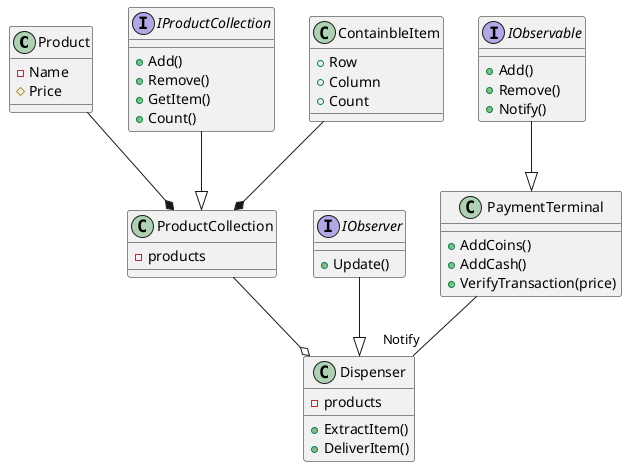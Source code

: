 @startuml

Product--*ProductCollection
IProductCollection--|>ProductCollection
ContainbleItem--*ProductCollection
IObserver--|>Dispenser
IObservable--|>PaymentTerminal
ProductCollection --o Dispenser
PaymentTerminal --"Notify" Dispenser

class Product{
    -Name
    #Price
}

class ProductCollection{
    -products
}

class ContainbleItem{
    +Row
    +Column
    +Count
}

interface IProductCollection{
    +Add()
    +Remove()
    +GetItem()
    +Count()
}

interface IObserver{
    +Update()
}

class Dispenser{
    -products
    +ExtractItem()
    +DeliverItem()
    
}

interface IObservable{
    +Add()
    +Remove()
    +Notify()
}

class PaymentTerminal{
    +AddCoins()
    +AddCash()
    +VerifyTransaction(price)
}


@enduml